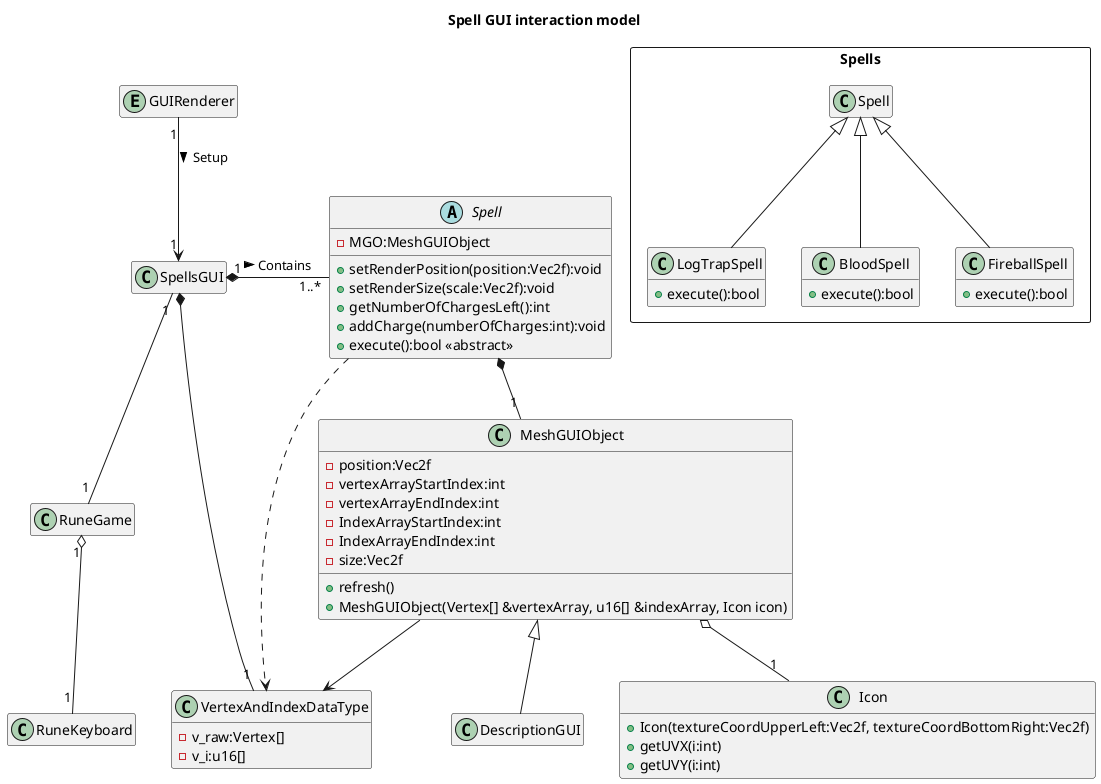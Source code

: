 @startuml Conception

skinparam defaultfontname Verdana
title Spell GUI interaction model

hide empty members
abstract Spell
{
    - MGO:MeshGUIObject
    + setRenderPosition(position:Vec2f):void
    + setRenderSize(scale:Vec2f):void
    + getNumberOfChargesLeft():int
    + addCharge(numberOfCharges:int):void
    + execute():bool <<abstract>>
}
class MeshGUIObject
{
  - position:Vec2f
  - vertexArrayStartIndex:int
  - vertexArrayEndIndex:int
  - IndexArrayStartIndex:int
  - IndexArrayEndIndex:int
  - size:Vec2f
  + refresh()
  + MeshGUIObject(Vertex[] &vertexArray, u16[] &indexArray, Icon icon)
}
class DescriptionGUI extends MeshGUIObject
{

}

class Icon
{
  + Icon(textureCoordUpperLeft:Vec2f, textureCoordBottomRight:Vec2f)
  + getUVX(i:int)
  + getUVY(i:int)
}
package Spells <<Rectangle>> 
{
class LogTrapSpell extends Spell
{
  + execute():bool
}
class BloodSpell extends Spell
{
  + execute():bool
}
class FireballSpell extends Spell
{
  + execute():bool
}
}
class VertexAndIndexDataType
{
  - v_raw:Vertex[]
  - v_i:u16[]
}
class SpellsGUI
Entity GUIRenderer
class RuneGame
class RuneKeyboard
GUIRenderer "1"--> "1" SpellsGUI : Setup >
SpellsGUI "1" *- "1..*" Spell : Contains >
SpellsGUI "1" -- "1"  RuneGame
RuneGame "1" o-- "1" RuneKeyboard
Spell *-- "1" MeshGUIObject
MeshGUIObject o-- "1" Icon
SpellsGUI *-- "1" VertexAndIndexDataType
Spell ..> VertexAndIndexDataType
MeshGUIObject --> VertexAndIndexDataType
@enduml

class Université
class Enseignant{
  prénom: String
  nom: String
  courriel: String
}


Université "1" -- "1..*" Enseignant : Emploie >